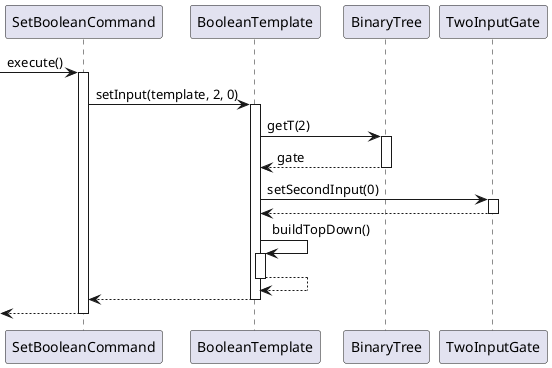@startuml
[-> SetBooleanCommand : execute()
activate SetBooleanCommand

SetBooleanCommand -> BooleanTemplate : setInput(template, 2, 0)
activate BooleanTemplate

BooleanTemplate -> BinaryTree : getT(2)
activate BinaryTree

BinaryTree --> BooleanTemplate : gate
deactivate BinaryTree

BooleanTemplate -> TwoInputGate : setSecondInput(0)
activate TwoInputGate

TwoInputGate --> BooleanTemplate
deactivate TwoInputGate

BooleanTemplate -> BooleanTemplate : buildTopDown()
activate BooleanTemplate

BooleanTemplate --> BooleanTemplate
deactivate BooleanTemplate

BooleanTemplate --> SetBooleanCommand
deactivate BooleanTemplate

[<-- SetBooleanCommand
deactivate SetBooleanCommand
@enduml
